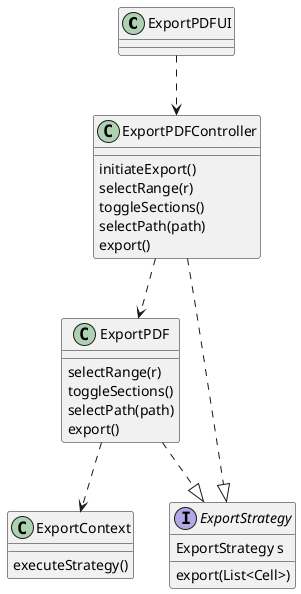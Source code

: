@startuml
class ExportPDFUI{
}
class ExportPDFController{
    initiateExport()
    selectRange(r)
    toggleSections()
    selectPath(path)
    export()
}
class ExportPDF{
    selectRange(r)
    toggleSections()
    selectPath(path)
    export()
}
class ExportContext{
    executeStrategy()
}
interface ExportStrategy{
    ExportStrategy s
    export(List<Cell>)
}
ExportPDFUI ..> ExportPDFController
ExportPDFController ..> ExportPDF
ExportPDF ..> ExportContext
ExportPDF ..|> ExportStrategy
ExportPDFController ..|> ExportStrategy
@enduml